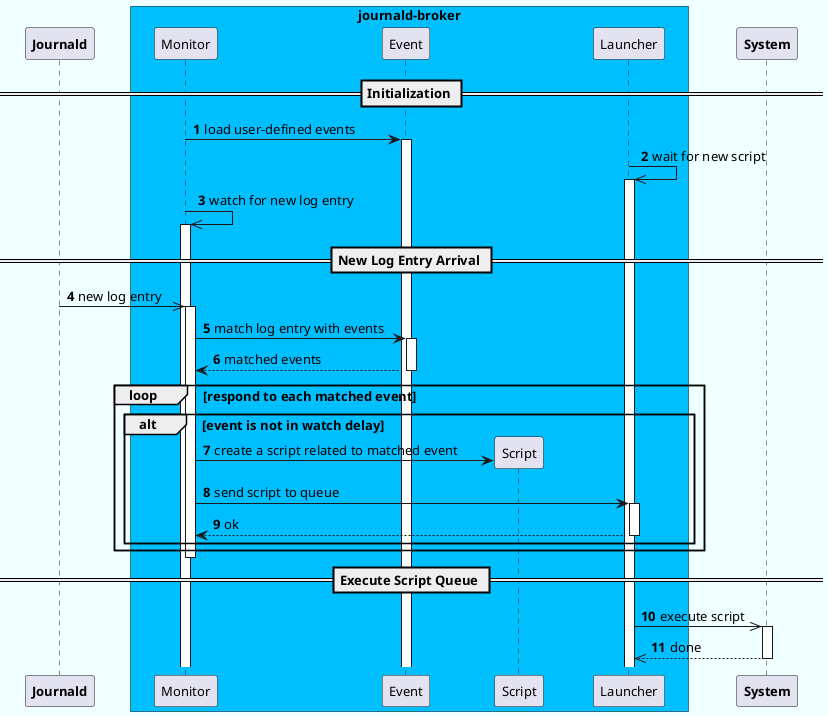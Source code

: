 @startuml journald-broker

skinparam defaultFontName "Helvetica"
skinparam defaultFontSize 13
skinparam defaultFontColor black
skinparam BackgroundColor Azure
skinparam ParticipantPadding 20
skinparam BoxPadding 10
skinparam shadowing false

participant "**Journald**" as Journald

box "journald-broker" #DeepSkyBlue
participant Monitor
participant Event
participant Script
participant Launcher
end box

participant "**System**" as System

autonumber

== Initialization ==
Monitor -> Event ++ : load user-defined events
Launcher ->> Launcher ++ : wait for new script
Monitor ->> Monitor ++ : watch for new log entry

== New Log Entry Arrival ==
Journald ->> Monitor ++ : new log entry
Monitor -> Event ++ : match log entry with events
return matched events

loop respond to each matched event
    alt event is not in watch delay
        Monitor -> Script ** : create a script related to matched event
        Monitor -> Launcher ++ : send script to queue
        return ok
    end
end
deactivate Monitor

== Execute Script Queue ==
Launcher ->> System ++ : execute script
return done

@enduml
